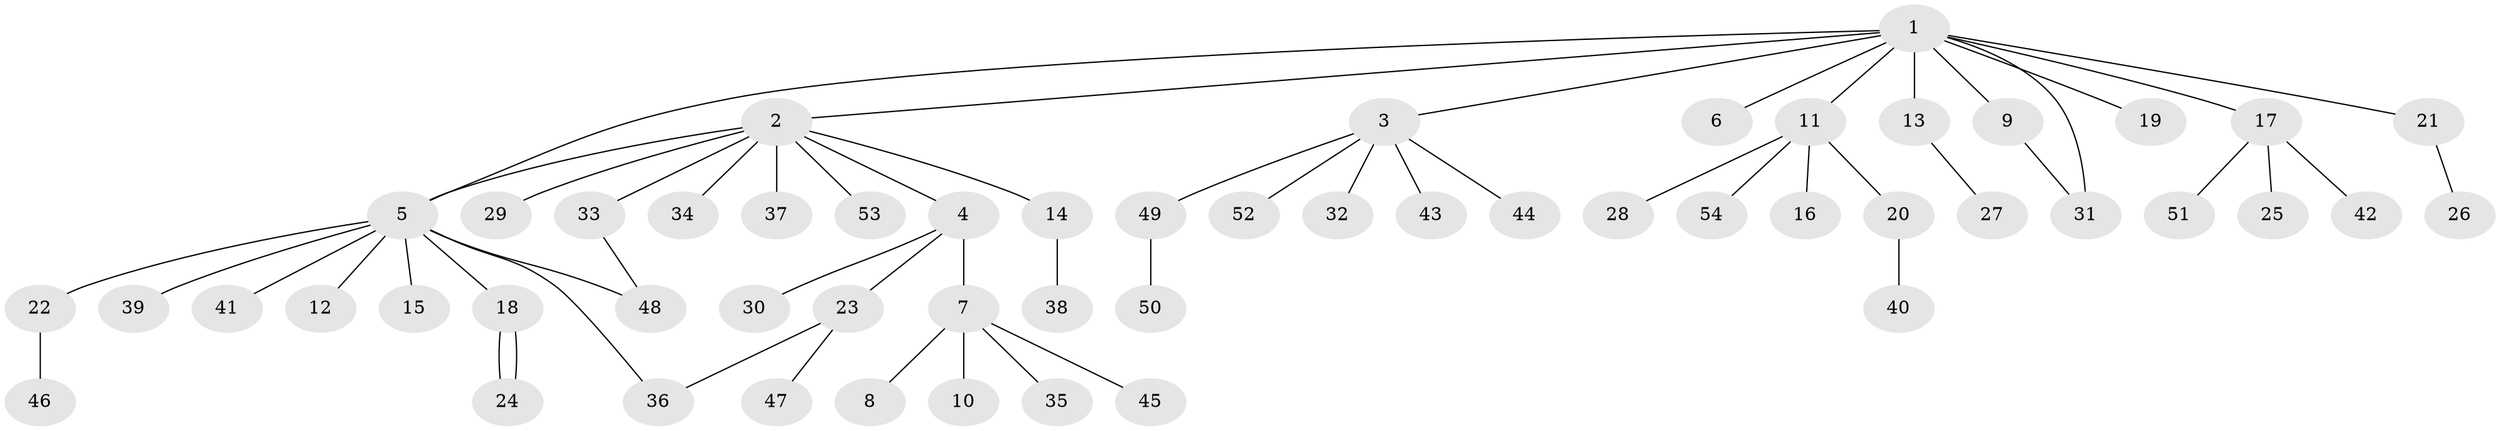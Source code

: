 // coarse degree distribution, {8: 0.041666666666666664, 6: 0.08333333333333333, 3: 0.125, 1: 0.5416666666666666, 2: 0.20833333333333334}
// Generated by graph-tools (version 1.1) at 2025/50/03/04/25 22:50:09]
// undirected, 54 vertices, 58 edges
graph export_dot {
  node [color=gray90,style=filled];
  1;
  2;
  3;
  4;
  5;
  6;
  7;
  8;
  9;
  10;
  11;
  12;
  13;
  14;
  15;
  16;
  17;
  18;
  19;
  20;
  21;
  22;
  23;
  24;
  25;
  26;
  27;
  28;
  29;
  30;
  31;
  32;
  33;
  34;
  35;
  36;
  37;
  38;
  39;
  40;
  41;
  42;
  43;
  44;
  45;
  46;
  47;
  48;
  49;
  50;
  51;
  52;
  53;
  54;
  1 -- 2;
  1 -- 3;
  1 -- 5;
  1 -- 6;
  1 -- 9;
  1 -- 11;
  1 -- 13;
  1 -- 17;
  1 -- 19;
  1 -- 21;
  1 -- 31;
  2 -- 4;
  2 -- 5;
  2 -- 14;
  2 -- 29;
  2 -- 33;
  2 -- 34;
  2 -- 37;
  2 -- 53;
  3 -- 32;
  3 -- 43;
  3 -- 44;
  3 -- 49;
  3 -- 52;
  4 -- 7;
  4 -- 23;
  4 -- 30;
  5 -- 12;
  5 -- 15;
  5 -- 18;
  5 -- 22;
  5 -- 36;
  5 -- 39;
  5 -- 41;
  5 -- 48;
  7 -- 8;
  7 -- 10;
  7 -- 35;
  7 -- 45;
  9 -- 31;
  11 -- 16;
  11 -- 20;
  11 -- 28;
  11 -- 54;
  13 -- 27;
  14 -- 38;
  17 -- 25;
  17 -- 42;
  17 -- 51;
  18 -- 24;
  18 -- 24;
  20 -- 40;
  21 -- 26;
  22 -- 46;
  23 -- 36;
  23 -- 47;
  33 -- 48;
  49 -- 50;
}
